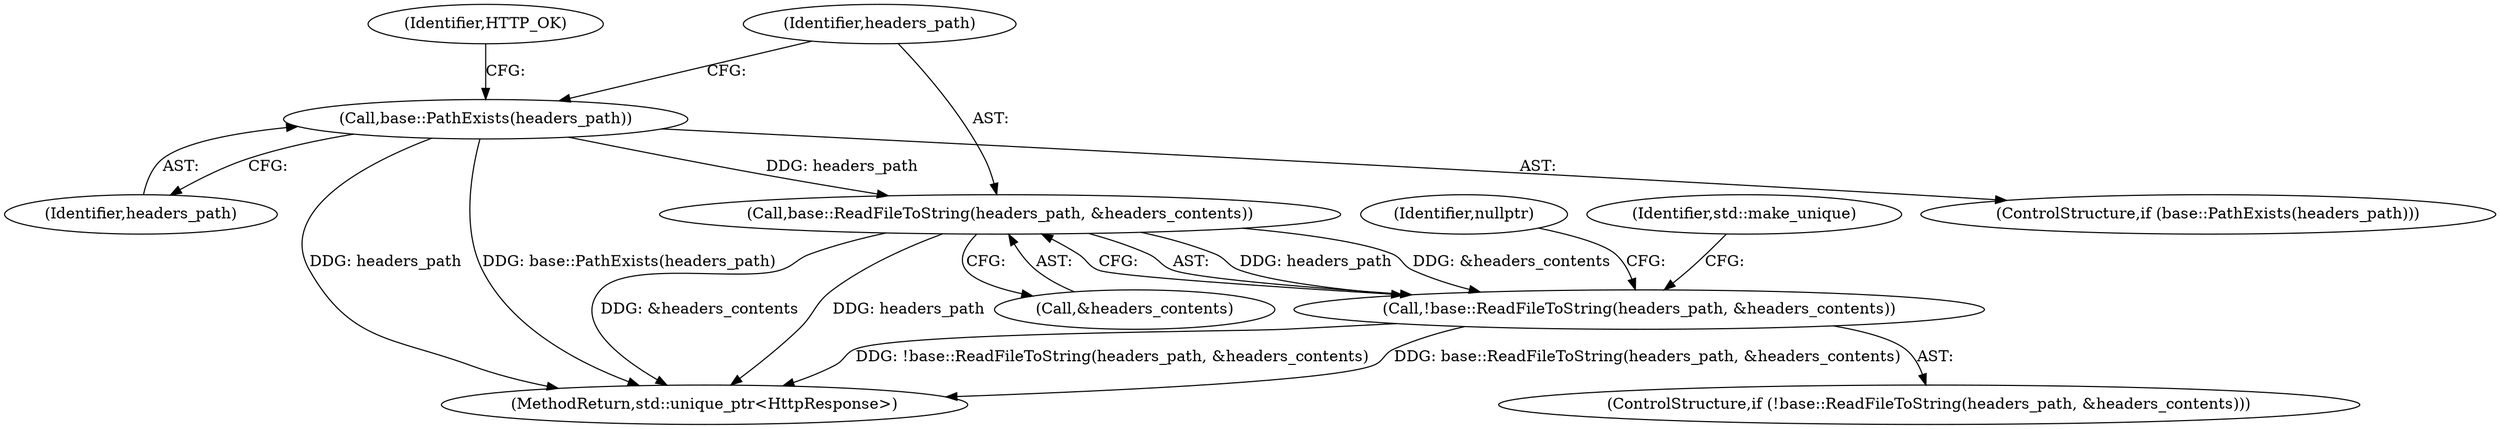 digraph "1_Chrome_8b10115b2410b4bde18e094ad9fb8c5056134c87_8@del" {
"1000294" [label="(Call,base::ReadFileToString(headers_path, &headers_contents))"];
"1000288" [label="(Call,base::PathExists(headers_path))"];
"1000293" [label="(Call,!base::ReadFileToString(headers_path, &headers_contents))"];
"1000287" [label="(ControlStructure,if (base::PathExists(headers_path)))"];
"1000302" [label="(Identifier,std::make_unique)"];
"1000295" [label="(Identifier,headers_path)"];
"1000294" [label="(Call,base::ReadFileToString(headers_path, &headers_contents))"];
"1000296" [label="(Call,&headers_contents)"];
"1000367" [label="(MethodReturn,std::unique_ptr<HttpResponse>)"];
"1000288" [label="(Call,base::PathExists(headers_path))"];
"1000289" [label="(Identifier,headers_path)"];
"1000293" [label="(Call,!base::ReadFileToString(headers_path, &headers_contents))"];
"1000299" [label="(Identifier,nullptr)"];
"1000309" [label="(Identifier,HTTP_OK)"];
"1000292" [label="(ControlStructure,if (!base::ReadFileToString(headers_path, &headers_contents)))"];
"1000294" -> "1000293"  [label="AST: "];
"1000294" -> "1000296"  [label="CFG: "];
"1000295" -> "1000294"  [label="AST: "];
"1000296" -> "1000294"  [label="AST: "];
"1000293" -> "1000294"  [label="CFG: "];
"1000294" -> "1000367"  [label="DDG: &headers_contents"];
"1000294" -> "1000367"  [label="DDG: headers_path"];
"1000294" -> "1000293"  [label="DDG: headers_path"];
"1000294" -> "1000293"  [label="DDG: &headers_contents"];
"1000288" -> "1000294"  [label="DDG: headers_path"];
"1000288" -> "1000287"  [label="AST: "];
"1000288" -> "1000289"  [label="CFG: "];
"1000289" -> "1000288"  [label="AST: "];
"1000295" -> "1000288"  [label="CFG: "];
"1000309" -> "1000288"  [label="CFG: "];
"1000288" -> "1000367"  [label="DDG: headers_path"];
"1000288" -> "1000367"  [label="DDG: base::PathExists(headers_path)"];
"1000293" -> "1000292"  [label="AST: "];
"1000299" -> "1000293"  [label="CFG: "];
"1000302" -> "1000293"  [label="CFG: "];
"1000293" -> "1000367"  [label="DDG: base::ReadFileToString(headers_path, &headers_contents)"];
"1000293" -> "1000367"  [label="DDG: !base::ReadFileToString(headers_path, &headers_contents)"];
}
